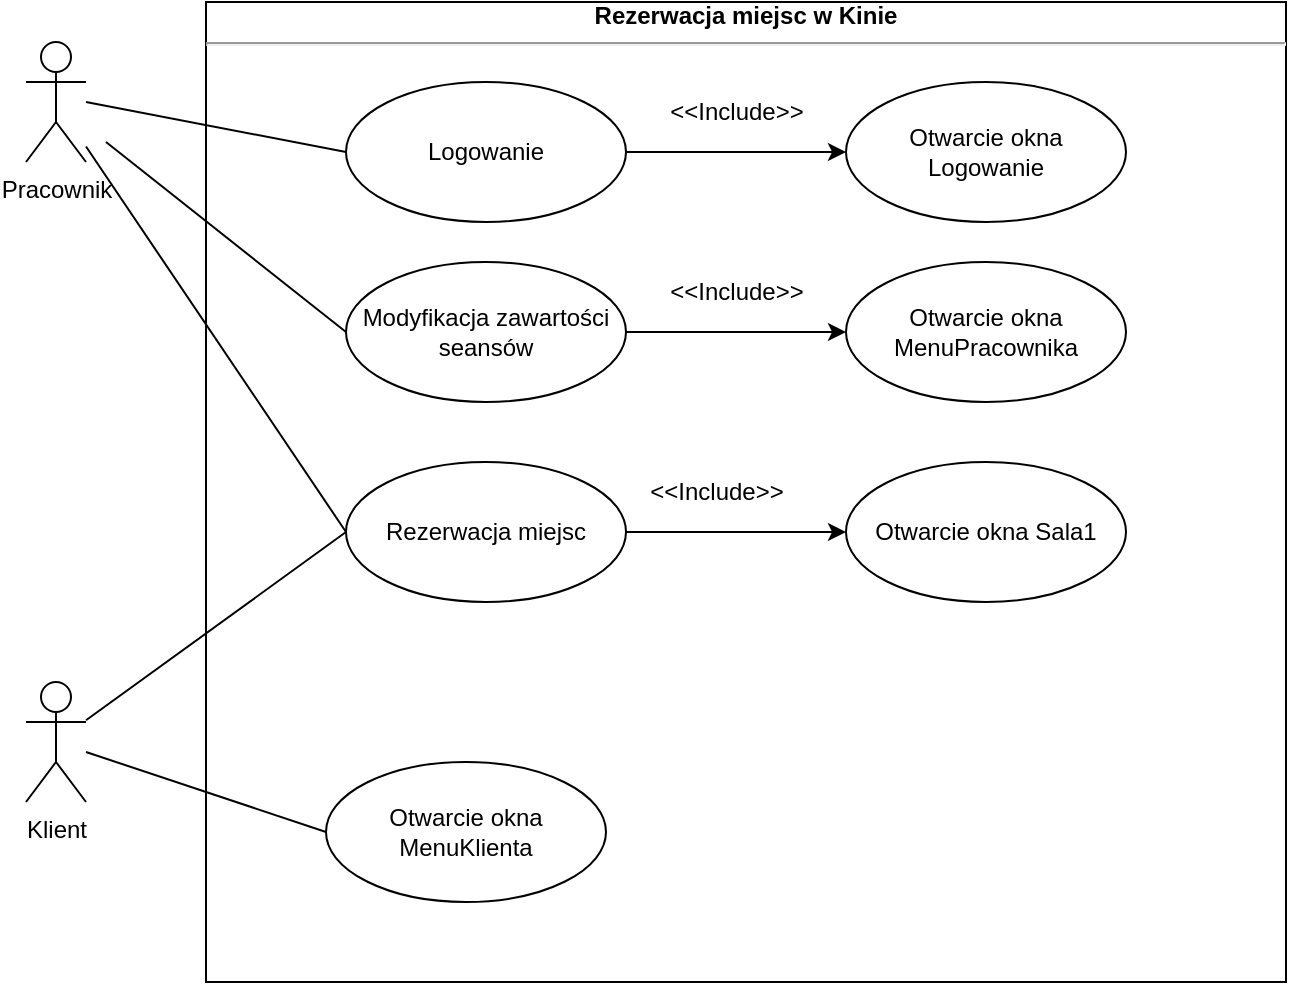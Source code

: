 <mxfile version="20.0.3" type="device"><diagram id="TKF8nBQGk8oZw353Cft3" name="Page-1"><mxGraphModel dx="1022" dy="420" grid="1" gridSize="10" guides="1" tooltips="1" connect="1" arrows="1" fold="1" page="1" pageScale="1" pageWidth="827" pageHeight="1169" math="0" shadow="0"><root><mxCell id="0"/><mxCell id="1" parent="0"/><mxCell id="SgxBDOkcxZyOmWw-nVno-2" value="&lt;div align=&quot;center&quot;&gt;&lt;b&gt;Rezerwacja miejsc w Kinie&lt;/b&gt;&lt;br&gt;&lt;/div&gt;&lt;hr&gt;&lt;p style=&quot;margin:0px;margin-left:8px;&quot;&gt;&lt;br&gt;&lt;/p&gt;" style="verticalAlign=top;align=left;overflow=fill;fontSize=12;fontFamily=Helvetica;html=1;" vertex="1" parent="1"><mxGeometry x="130" y="100" width="540" height="490" as="geometry"/></mxCell><mxCell id="SgxBDOkcxZyOmWw-nVno-3" value="&lt;div&gt;Pracownik&lt;/div&gt;&lt;div&gt;&lt;br&gt;&lt;/div&gt;" style="shape=umlActor;verticalLabelPosition=bottom;verticalAlign=top;html=1;" vertex="1" parent="1"><mxGeometry x="40" y="120" width="30" height="60" as="geometry"/></mxCell><mxCell id="SgxBDOkcxZyOmWw-nVno-8" style="edgeStyle=orthogonalEdgeStyle;rounded=0;orthogonalLoop=1;jettySize=auto;html=1;" edge="1" parent="1" source="SgxBDOkcxZyOmWw-nVno-6" target="SgxBDOkcxZyOmWw-nVno-7"><mxGeometry relative="1" as="geometry"/></mxCell><mxCell id="SgxBDOkcxZyOmWw-nVno-6" value="Logowanie" style="ellipse;whiteSpace=wrap;html=1;" vertex="1" parent="1"><mxGeometry x="200" y="140" width="140" height="70" as="geometry"/></mxCell><mxCell id="SgxBDOkcxZyOmWw-nVno-7" value="Otwarcie okna Logowanie" style="ellipse;whiteSpace=wrap;html=1;" vertex="1" parent="1"><mxGeometry x="450" y="140" width="140" height="70" as="geometry"/></mxCell><mxCell id="SgxBDOkcxZyOmWw-nVno-9" value="&amp;lt;&amp;lt;Include&amp;gt;&amp;gt;" style="text;html=1;align=center;verticalAlign=middle;resizable=0;points=[];autosize=1;strokeColor=none;fillColor=none;" vertex="1" parent="1"><mxGeometry x="350" y="140" width="90" height="30" as="geometry"/></mxCell><mxCell id="SgxBDOkcxZyOmWw-nVno-13" style="edgeStyle=orthogonalEdgeStyle;rounded=0;orthogonalLoop=1;jettySize=auto;html=1;entryX=0;entryY=0.5;entryDx=0;entryDy=0;" edge="1" parent="1" source="SgxBDOkcxZyOmWw-nVno-11" target="SgxBDOkcxZyOmWw-nVno-12"><mxGeometry relative="1" as="geometry"/></mxCell><mxCell id="SgxBDOkcxZyOmWw-nVno-11" value="Modyfikacja zawartości seansów" style="ellipse;whiteSpace=wrap;html=1;" vertex="1" parent="1"><mxGeometry x="200" y="230" width="140" height="70" as="geometry"/></mxCell><mxCell id="SgxBDOkcxZyOmWw-nVno-12" value="Otwarcie okna MenuPracownika" style="ellipse;whiteSpace=wrap;html=1;" vertex="1" parent="1"><mxGeometry x="450" y="230" width="140" height="70" as="geometry"/></mxCell><mxCell id="SgxBDOkcxZyOmWw-nVno-14" value="&amp;lt;&amp;lt;Include&amp;gt;&amp;gt;" style="text;html=1;align=center;verticalAlign=middle;resizable=0;points=[];autosize=1;strokeColor=none;fillColor=none;" vertex="1" parent="1"><mxGeometry x="350" y="230" width="90" height="30" as="geometry"/></mxCell><mxCell id="SgxBDOkcxZyOmWw-nVno-17" style="edgeStyle=orthogonalEdgeStyle;rounded=0;orthogonalLoop=1;jettySize=auto;html=1;exitX=1;exitY=0.5;exitDx=0;exitDy=0;" edge="1" parent="1" source="SgxBDOkcxZyOmWw-nVno-15" target="SgxBDOkcxZyOmWw-nVno-16"><mxGeometry relative="1" as="geometry"/></mxCell><mxCell id="SgxBDOkcxZyOmWw-nVno-15" value="Rezerwacja miejsc" style="ellipse;whiteSpace=wrap;html=1;" vertex="1" parent="1"><mxGeometry x="200" y="330" width="140" height="70" as="geometry"/></mxCell><mxCell id="SgxBDOkcxZyOmWw-nVno-16" value="Otwarcie okna Sala1" style="ellipse;whiteSpace=wrap;html=1;" vertex="1" parent="1"><mxGeometry x="450" y="330" width="140" height="70" as="geometry"/></mxCell><mxCell id="SgxBDOkcxZyOmWw-nVno-18" value="&amp;lt;&amp;lt;Include&amp;gt;&amp;gt;" style="text;html=1;align=center;verticalAlign=middle;resizable=0;points=[];autosize=1;strokeColor=none;fillColor=none;" vertex="1" parent="1"><mxGeometry x="340" y="330" width="90" height="30" as="geometry"/></mxCell><mxCell id="SgxBDOkcxZyOmWw-nVno-19" value="" style="endArrow=none;html=1;rounded=0;exitX=0;exitY=0.5;exitDx=0;exitDy=0;" edge="1" parent="1" source="SgxBDOkcxZyOmWw-nVno-6"><mxGeometry width="50" height="50" relative="1" as="geometry"><mxPoint x="200" y="370" as="sourcePoint"/><mxPoint x="70" y="150" as="targetPoint"/></mxGeometry></mxCell><mxCell id="SgxBDOkcxZyOmWw-nVno-20" value="" style="endArrow=none;html=1;rounded=0;entryX=0;entryY=0.5;entryDx=0;entryDy=0;" edge="1" parent="1" target="SgxBDOkcxZyOmWw-nVno-11"><mxGeometry width="50" height="50" relative="1" as="geometry"><mxPoint x="80" y="170" as="sourcePoint"/><mxPoint x="250" y="270" as="targetPoint"/></mxGeometry></mxCell><mxCell id="SgxBDOkcxZyOmWw-nVno-21" value="" style="endArrow=none;html=1;rounded=0;exitX=0;exitY=0.5;exitDx=0;exitDy=0;" edge="1" parent="1" source="SgxBDOkcxZyOmWw-nVno-15" target="SgxBDOkcxZyOmWw-nVno-3"><mxGeometry width="50" height="50" relative="1" as="geometry"><mxPoint x="200" y="320" as="sourcePoint"/><mxPoint x="250" y="270" as="targetPoint"/></mxGeometry></mxCell><mxCell id="SgxBDOkcxZyOmWw-nVno-22" value="Klient" style="shape=umlActor;verticalLabelPosition=bottom;verticalAlign=top;html=1;outlineConnect=0;" vertex="1" parent="1"><mxGeometry x="40" y="440" width="30" height="60" as="geometry"/></mxCell><mxCell id="SgxBDOkcxZyOmWw-nVno-24" value="Otwarcie okna MenuKlienta" style="ellipse;whiteSpace=wrap;html=1;" vertex="1" parent="1"><mxGeometry x="190" y="480" width="140" height="70" as="geometry"/></mxCell><mxCell id="SgxBDOkcxZyOmWw-nVno-25" value="" style="endArrow=none;html=1;rounded=0;entryX=0;entryY=0.5;entryDx=0;entryDy=0;" edge="1" parent="1" source="SgxBDOkcxZyOmWw-nVno-22" target="SgxBDOkcxZyOmWw-nVno-24"><mxGeometry width="50" height="50" relative="1" as="geometry"><mxPoint x="460" y="390" as="sourcePoint"/><mxPoint x="510" y="340" as="targetPoint"/></mxGeometry></mxCell><mxCell id="SgxBDOkcxZyOmWw-nVno-26" value="" style="endArrow=none;html=1;rounded=0;entryX=0;entryY=0.5;entryDx=0;entryDy=0;" edge="1" parent="1" source="SgxBDOkcxZyOmWw-nVno-22" target="SgxBDOkcxZyOmWw-nVno-15"><mxGeometry width="50" height="50" relative="1" as="geometry"><mxPoint x="70" y="500" as="sourcePoint"/><mxPoint x="510" y="340" as="targetPoint"/></mxGeometry></mxCell></root></mxGraphModel></diagram></mxfile>